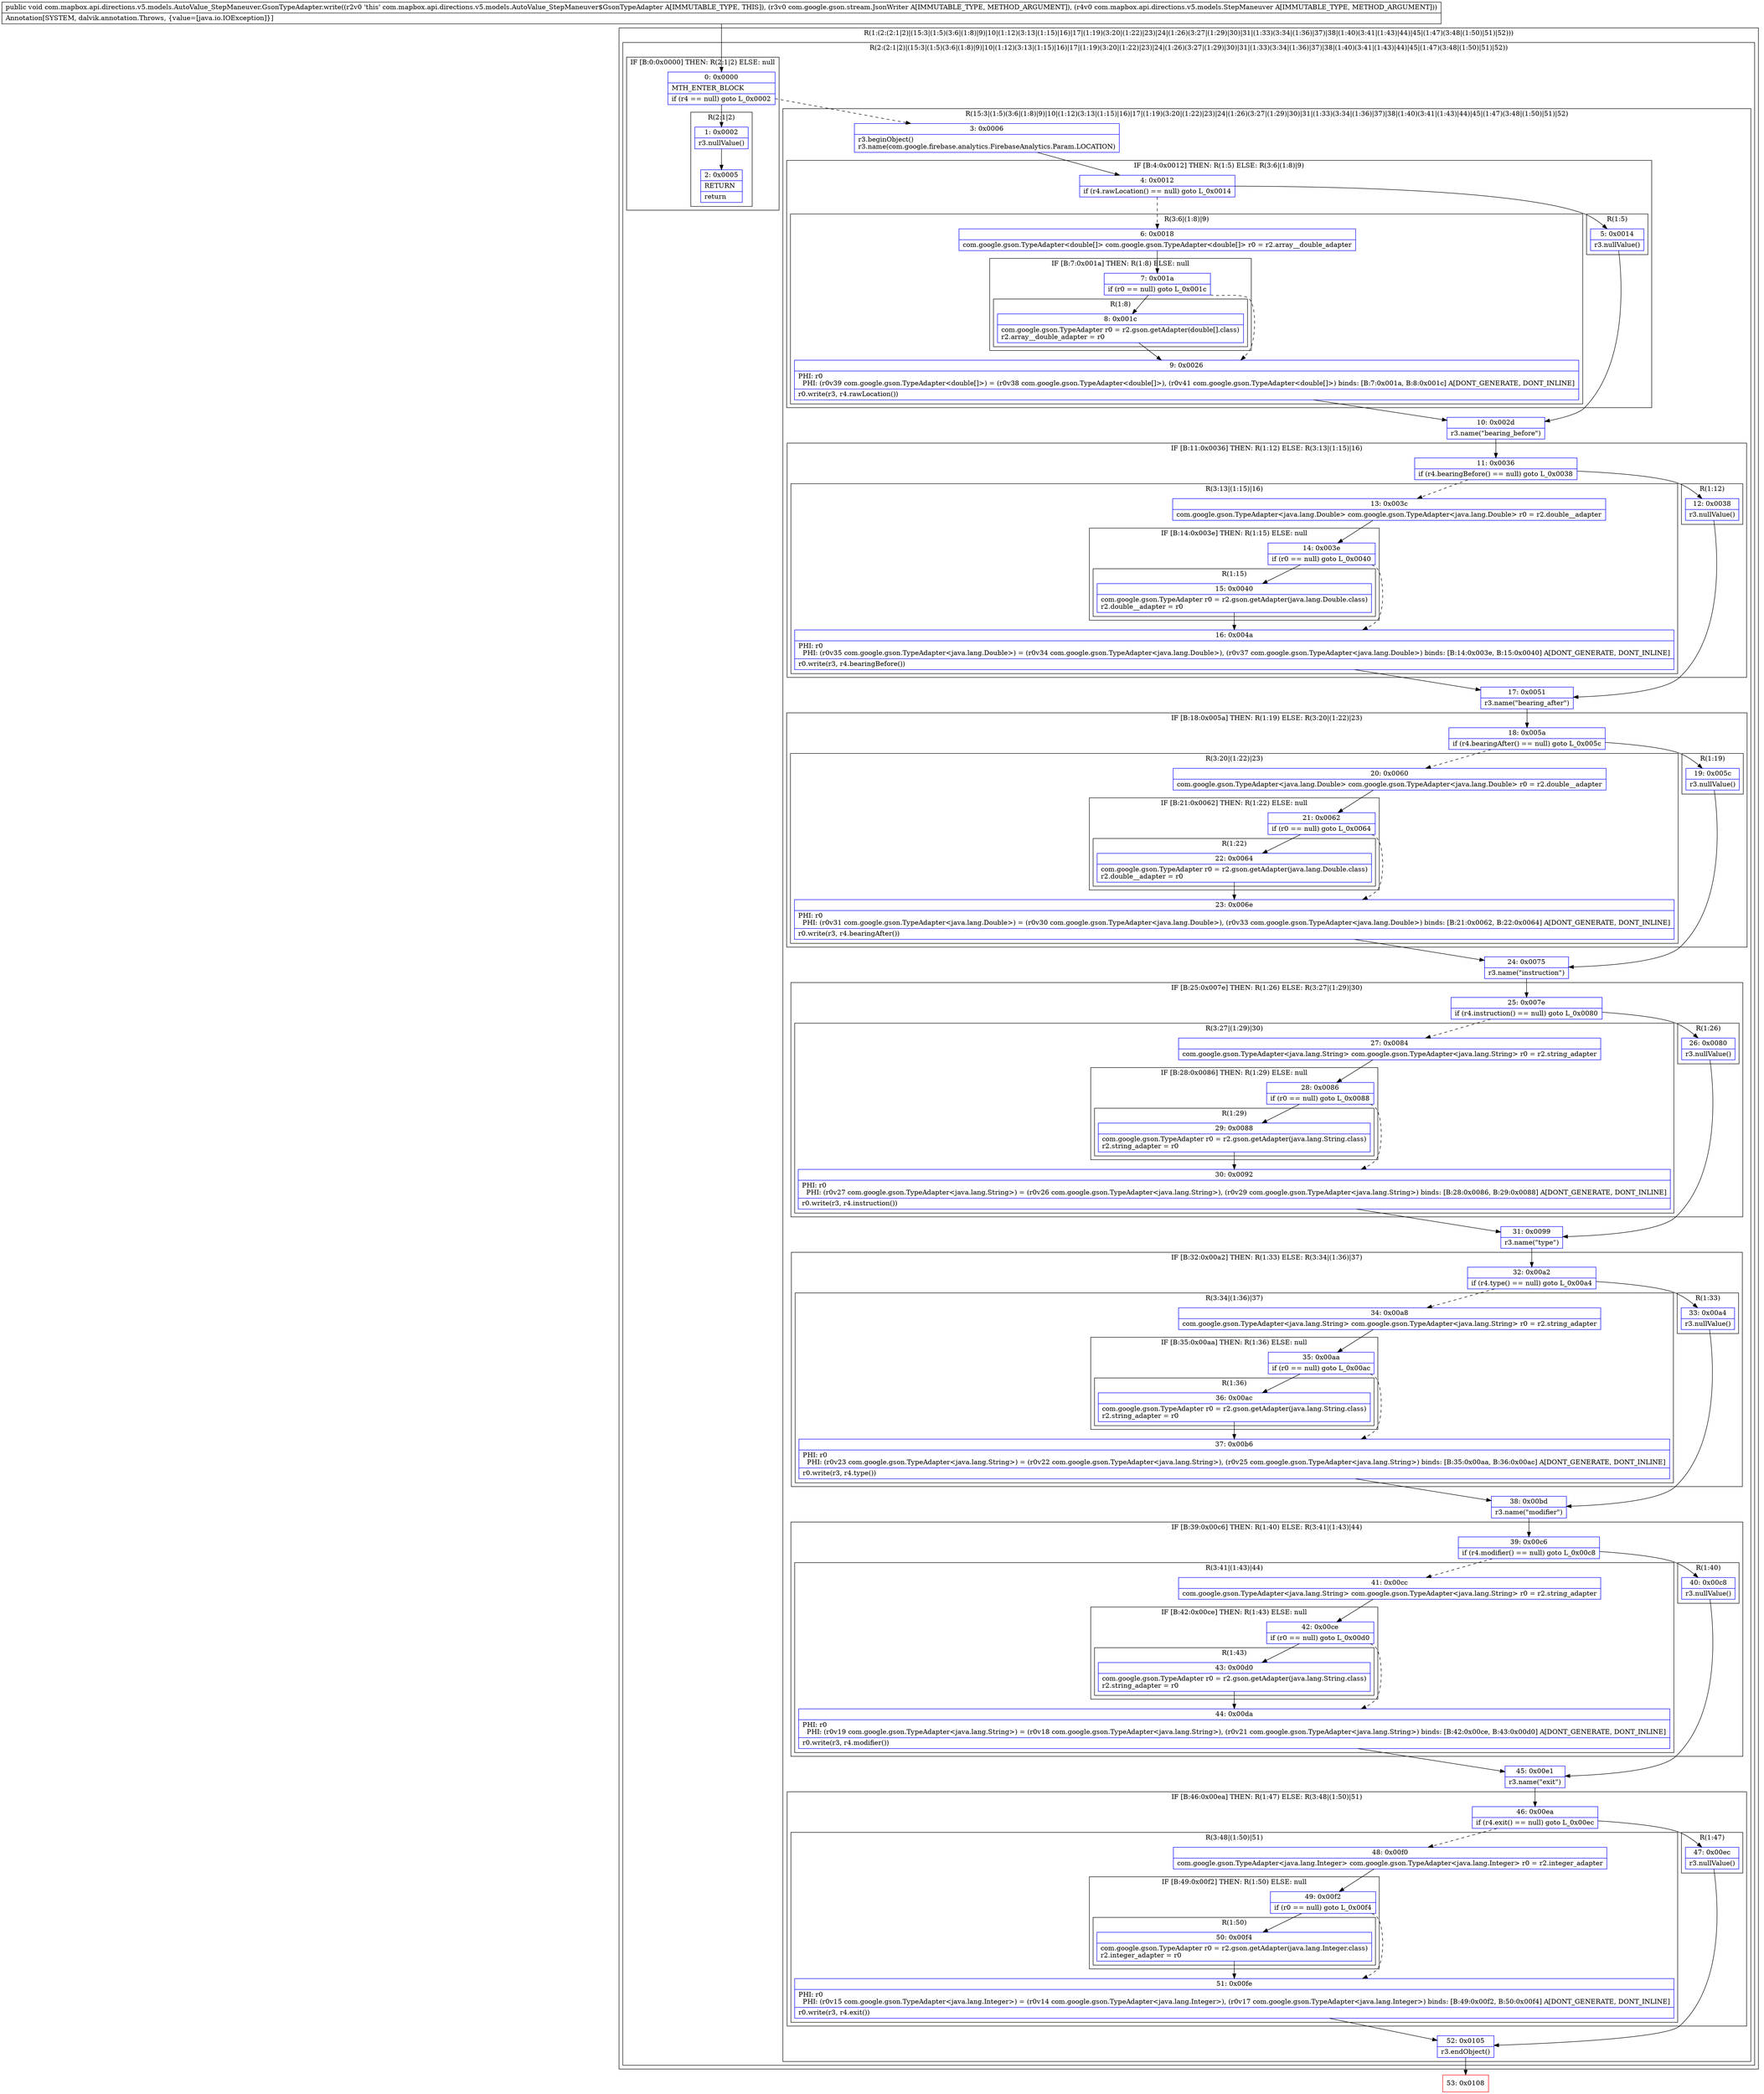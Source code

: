 digraph "CFG forcom.mapbox.api.directions.v5.models.AutoValue_StepManeuver.GsonTypeAdapter.write(Lcom\/google\/gson\/stream\/JsonWriter;Lcom\/mapbox\/api\/directions\/v5\/models\/StepManeuver;)V" {
subgraph cluster_Region_1849872231 {
label = "R(1:(2:(2:1|2)|(15:3|(1:5)(3:6|(1:8)|9)|10|(1:12)(3:13|(1:15)|16)|17|(1:19)(3:20|(1:22)|23)|24|(1:26)(3:27|(1:29)|30)|31|(1:33)(3:34|(1:36)|37)|38|(1:40)(3:41|(1:43)|44)|45|(1:47)(3:48|(1:50)|51)|52)))";
node [shape=record,color=blue];
subgraph cluster_Region_1917765158 {
label = "R(2:(2:1|2)|(15:3|(1:5)(3:6|(1:8)|9)|10|(1:12)(3:13|(1:15)|16)|17|(1:19)(3:20|(1:22)|23)|24|(1:26)(3:27|(1:29)|30)|31|(1:33)(3:34|(1:36)|37)|38|(1:40)(3:41|(1:43)|44)|45|(1:47)(3:48|(1:50)|51)|52))";
node [shape=record,color=blue];
subgraph cluster_IfRegion_1745406032 {
label = "IF [B:0:0x0000] THEN: R(2:1|2) ELSE: null";
node [shape=record,color=blue];
Node_0 [shape=record,label="{0\:\ 0x0000|MTH_ENTER_BLOCK\l|if (r4 == null) goto L_0x0002\l}"];
subgraph cluster_Region_808836939 {
label = "R(2:1|2)";
node [shape=record,color=blue];
Node_1 [shape=record,label="{1\:\ 0x0002|r3.nullValue()\l}"];
Node_2 [shape=record,label="{2\:\ 0x0005|RETURN\l|return\l}"];
}
}
subgraph cluster_Region_1223956445 {
label = "R(15:3|(1:5)(3:6|(1:8)|9)|10|(1:12)(3:13|(1:15)|16)|17|(1:19)(3:20|(1:22)|23)|24|(1:26)(3:27|(1:29)|30)|31|(1:33)(3:34|(1:36)|37)|38|(1:40)(3:41|(1:43)|44)|45|(1:47)(3:48|(1:50)|51)|52)";
node [shape=record,color=blue];
Node_3 [shape=record,label="{3\:\ 0x0006|r3.beginObject()\lr3.name(com.google.firebase.analytics.FirebaseAnalytics.Param.LOCATION)\l}"];
subgraph cluster_IfRegion_1284474643 {
label = "IF [B:4:0x0012] THEN: R(1:5) ELSE: R(3:6|(1:8)|9)";
node [shape=record,color=blue];
Node_4 [shape=record,label="{4\:\ 0x0012|if (r4.rawLocation() == null) goto L_0x0014\l}"];
subgraph cluster_Region_1651219610 {
label = "R(1:5)";
node [shape=record,color=blue];
Node_5 [shape=record,label="{5\:\ 0x0014|r3.nullValue()\l}"];
}
subgraph cluster_Region_1762910111 {
label = "R(3:6|(1:8)|9)";
node [shape=record,color=blue];
Node_6 [shape=record,label="{6\:\ 0x0018|com.google.gson.TypeAdapter\<double[]\> com.google.gson.TypeAdapter\<double[]\> r0 = r2.array__double_adapter\l}"];
subgraph cluster_IfRegion_39373876 {
label = "IF [B:7:0x001a] THEN: R(1:8) ELSE: null";
node [shape=record,color=blue];
Node_7 [shape=record,label="{7\:\ 0x001a|if (r0 == null) goto L_0x001c\l}"];
subgraph cluster_Region_1105093274 {
label = "R(1:8)";
node [shape=record,color=blue];
Node_8 [shape=record,label="{8\:\ 0x001c|com.google.gson.TypeAdapter r0 = r2.gson.getAdapter(double[].class)\lr2.array__double_adapter = r0\l}"];
}
}
Node_9 [shape=record,label="{9\:\ 0x0026|PHI: r0 \l  PHI: (r0v39 com.google.gson.TypeAdapter\<double[]\>) = (r0v38 com.google.gson.TypeAdapter\<double[]\>), (r0v41 com.google.gson.TypeAdapter\<double[]\>) binds: [B:7:0x001a, B:8:0x001c] A[DONT_GENERATE, DONT_INLINE]\l|r0.write(r3, r4.rawLocation())\l}"];
}
}
Node_10 [shape=record,label="{10\:\ 0x002d|r3.name(\"bearing_before\")\l}"];
subgraph cluster_IfRegion_2084231195 {
label = "IF [B:11:0x0036] THEN: R(1:12) ELSE: R(3:13|(1:15)|16)";
node [shape=record,color=blue];
Node_11 [shape=record,label="{11\:\ 0x0036|if (r4.bearingBefore() == null) goto L_0x0038\l}"];
subgraph cluster_Region_337146558 {
label = "R(1:12)";
node [shape=record,color=blue];
Node_12 [shape=record,label="{12\:\ 0x0038|r3.nullValue()\l}"];
}
subgraph cluster_Region_1590609266 {
label = "R(3:13|(1:15)|16)";
node [shape=record,color=blue];
Node_13 [shape=record,label="{13\:\ 0x003c|com.google.gson.TypeAdapter\<java.lang.Double\> com.google.gson.TypeAdapter\<java.lang.Double\> r0 = r2.double__adapter\l}"];
subgraph cluster_IfRegion_988399458 {
label = "IF [B:14:0x003e] THEN: R(1:15) ELSE: null";
node [shape=record,color=blue];
Node_14 [shape=record,label="{14\:\ 0x003e|if (r0 == null) goto L_0x0040\l}"];
subgraph cluster_Region_358274038 {
label = "R(1:15)";
node [shape=record,color=blue];
Node_15 [shape=record,label="{15\:\ 0x0040|com.google.gson.TypeAdapter r0 = r2.gson.getAdapter(java.lang.Double.class)\lr2.double__adapter = r0\l}"];
}
}
Node_16 [shape=record,label="{16\:\ 0x004a|PHI: r0 \l  PHI: (r0v35 com.google.gson.TypeAdapter\<java.lang.Double\>) = (r0v34 com.google.gson.TypeAdapter\<java.lang.Double\>), (r0v37 com.google.gson.TypeAdapter\<java.lang.Double\>) binds: [B:14:0x003e, B:15:0x0040] A[DONT_GENERATE, DONT_INLINE]\l|r0.write(r3, r4.bearingBefore())\l}"];
}
}
Node_17 [shape=record,label="{17\:\ 0x0051|r3.name(\"bearing_after\")\l}"];
subgraph cluster_IfRegion_606062641 {
label = "IF [B:18:0x005a] THEN: R(1:19) ELSE: R(3:20|(1:22)|23)";
node [shape=record,color=blue];
Node_18 [shape=record,label="{18\:\ 0x005a|if (r4.bearingAfter() == null) goto L_0x005c\l}"];
subgraph cluster_Region_447614820 {
label = "R(1:19)";
node [shape=record,color=blue];
Node_19 [shape=record,label="{19\:\ 0x005c|r3.nullValue()\l}"];
}
subgraph cluster_Region_915388959 {
label = "R(3:20|(1:22)|23)";
node [shape=record,color=blue];
Node_20 [shape=record,label="{20\:\ 0x0060|com.google.gson.TypeAdapter\<java.lang.Double\> com.google.gson.TypeAdapter\<java.lang.Double\> r0 = r2.double__adapter\l}"];
subgraph cluster_IfRegion_463013398 {
label = "IF [B:21:0x0062] THEN: R(1:22) ELSE: null";
node [shape=record,color=blue];
Node_21 [shape=record,label="{21\:\ 0x0062|if (r0 == null) goto L_0x0064\l}"];
subgraph cluster_Region_1183658533 {
label = "R(1:22)";
node [shape=record,color=blue];
Node_22 [shape=record,label="{22\:\ 0x0064|com.google.gson.TypeAdapter r0 = r2.gson.getAdapter(java.lang.Double.class)\lr2.double__adapter = r0\l}"];
}
}
Node_23 [shape=record,label="{23\:\ 0x006e|PHI: r0 \l  PHI: (r0v31 com.google.gson.TypeAdapter\<java.lang.Double\>) = (r0v30 com.google.gson.TypeAdapter\<java.lang.Double\>), (r0v33 com.google.gson.TypeAdapter\<java.lang.Double\>) binds: [B:21:0x0062, B:22:0x0064] A[DONT_GENERATE, DONT_INLINE]\l|r0.write(r3, r4.bearingAfter())\l}"];
}
}
Node_24 [shape=record,label="{24\:\ 0x0075|r3.name(\"instruction\")\l}"];
subgraph cluster_IfRegion_813626922 {
label = "IF [B:25:0x007e] THEN: R(1:26) ELSE: R(3:27|(1:29)|30)";
node [shape=record,color=blue];
Node_25 [shape=record,label="{25\:\ 0x007e|if (r4.instruction() == null) goto L_0x0080\l}"];
subgraph cluster_Region_1738866457 {
label = "R(1:26)";
node [shape=record,color=blue];
Node_26 [shape=record,label="{26\:\ 0x0080|r3.nullValue()\l}"];
}
subgraph cluster_Region_1725092871 {
label = "R(3:27|(1:29)|30)";
node [shape=record,color=blue];
Node_27 [shape=record,label="{27\:\ 0x0084|com.google.gson.TypeAdapter\<java.lang.String\> com.google.gson.TypeAdapter\<java.lang.String\> r0 = r2.string_adapter\l}"];
subgraph cluster_IfRegion_1119939157 {
label = "IF [B:28:0x0086] THEN: R(1:29) ELSE: null";
node [shape=record,color=blue];
Node_28 [shape=record,label="{28\:\ 0x0086|if (r0 == null) goto L_0x0088\l}"];
subgraph cluster_Region_2007326087 {
label = "R(1:29)";
node [shape=record,color=blue];
Node_29 [shape=record,label="{29\:\ 0x0088|com.google.gson.TypeAdapter r0 = r2.gson.getAdapter(java.lang.String.class)\lr2.string_adapter = r0\l}"];
}
}
Node_30 [shape=record,label="{30\:\ 0x0092|PHI: r0 \l  PHI: (r0v27 com.google.gson.TypeAdapter\<java.lang.String\>) = (r0v26 com.google.gson.TypeAdapter\<java.lang.String\>), (r0v29 com.google.gson.TypeAdapter\<java.lang.String\>) binds: [B:28:0x0086, B:29:0x0088] A[DONT_GENERATE, DONT_INLINE]\l|r0.write(r3, r4.instruction())\l}"];
}
}
Node_31 [shape=record,label="{31\:\ 0x0099|r3.name(\"type\")\l}"];
subgraph cluster_IfRegion_1025568156 {
label = "IF [B:32:0x00a2] THEN: R(1:33) ELSE: R(3:34|(1:36)|37)";
node [shape=record,color=blue];
Node_32 [shape=record,label="{32\:\ 0x00a2|if (r4.type() == null) goto L_0x00a4\l}"];
subgraph cluster_Region_1470038131 {
label = "R(1:33)";
node [shape=record,color=blue];
Node_33 [shape=record,label="{33\:\ 0x00a4|r3.nullValue()\l}"];
}
subgraph cluster_Region_1748974377 {
label = "R(3:34|(1:36)|37)";
node [shape=record,color=blue];
Node_34 [shape=record,label="{34\:\ 0x00a8|com.google.gson.TypeAdapter\<java.lang.String\> com.google.gson.TypeAdapter\<java.lang.String\> r0 = r2.string_adapter\l}"];
subgraph cluster_IfRegion_2011200353 {
label = "IF [B:35:0x00aa] THEN: R(1:36) ELSE: null";
node [shape=record,color=blue];
Node_35 [shape=record,label="{35\:\ 0x00aa|if (r0 == null) goto L_0x00ac\l}"];
subgraph cluster_Region_1700401487 {
label = "R(1:36)";
node [shape=record,color=blue];
Node_36 [shape=record,label="{36\:\ 0x00ac|com.google.gson.TypeAdapter r0 = r2.gson.getAdapter(java.lang.String.class)\lr2.string_adapter = r0\l}"];
}
}
Node_37 [shape=record,label="{37\:\ 0x00b6|PHI: r0 \l  PHI: (r0v23 com.google.gson.TypeAdapter\<java.lang.String\>) = (r0v22 com.google.gson.TypeAdapter\<java.lang.String\>), (r0v25 com.google.gson.TypeAdapter\<java.lang.String\>) binds: [B:35:0x00aa, B:36:0x00ac] A[DONT_GENERATE, DONT_INLINE]\l|r0.write(r3, r4.type())\l}"];
}
}
Node_38 [shape=record,label="{38\:\ 0x00bd|r3.name(\"modifier\")\l}"];
subgraph cluster_IfRegion_278360844 {
label = "IF [B:39:0x00c6] THEN: R(1:40) ELSE: R(3:41|(1:43)|44)";
node [shape=record,color=blue];
Node_39 [shape=record,label="{39\:\ 0x00c6|if (r4.modifier() == null) goto L_0x00c8\l}"];
subgraph cluster_Region_1351293488 {
label = "R(1:40)";
node [shape=record,color=blue];
Node_40 [shape=record,label="{40\:\ 0x00c8|r3.nullValue()\l}"];
}
subgraph cluster_Region_76627758 {
label = "R(3:41|(1:43)|44)";
node [shape=record,color=blue];
Node_41 [shape=record,label="{41\:\ 0x00cc|com.google.gson.TypeAdapter\<java.lang.String\> com.google.gson.TypeAdapter\<java.lang.String\> r0 = r2.string_adapter\l}"];
subgraph cluster_IfRegion_800572056 {
label = "IF [B:42:0x00ce] THEN: R(1:43) ELSE: null";
node [shape=record,color=blue];
Node_42 [shape=record,label="{42\:\ 0x00ce|if (r0 == null) goto L_0x00d0\l}"];
subgraph cluster_Region_1176147531 {
label = "R(1:43)";
node [shape=record,color=blue];
Node_43 [shape=record,label="{43\:\ 0x00d0|com.google.gson.TypeAdapter r0 = r2.gson.getAdapter(java.lang.String.class)\lr2.string_adapter = r0\l}"];
}
}
Node_44 [shape=record,label="{44\:\ 0x00da|PHI: r0 \l  PHI: (r0v19 com.google.gson.TypeAdapter\<java.lang.String\>) = (r0v18 com.google.gson.TypeAdapter\<java.lang.String\>), (r0v21 com.google.gson.TypeAdapter\<java.lang.String\>) binds: [B:42:0x00ce, B:43:0x00d0] A[DONT_GENERATE, DONT_INLINE]\l|r0.write(r3, r4.modifier())\l}"];
}
}
Node_45 [shape=record,label="{45\:\ 0x00e1|r3.name(\"exit\")\l}"];
subgraph cluster_IfRegion_1786597808 {
label = "IF [B:46:0x00ea] THEN: R(1:47) ELSE: R(3:48|(1:50)|51)";
node [shape=record,color=blue];
Node_46 [shape=record,label="{46\:\ 0x00ea|if (r4.exit() == null) goto L_0x00ec\l}"];
subgraph cluster_Region_1171146772 {
label = "R(1:47)";
node [shape=record,color=blue];
Node_47 [shape=record,label="{47\:\ 0x00ec|r3.nullValue()\l}"];
}
subgraph cluster_Region_680347783 {
label = "R(3:48|(1:50)|51)";
node [shape=record,color=blue];
Node_48 [shape=record,label="{48\:\ 0x00f0|com.google.gson.TypeAdapter\<java.lang.Integer\> com.google.gson.TypeAdapter\<java.lang.Integer\> r0 = r2.integer_adapter\l}"];
subgraph cluster_IfRegion_1666487156 {
label = "IF [B:49:0x00f2] THEN: R(1:50) ELSE: null";
node [shape=record,color=blue];
Node_49 [shape=record,label="{49\:\ 0x00f2|if (r0 == null) goto L_0x00f4\l}"];
subgraph cluster_Region_1325713432 {
label = "R(1:50)";
node [shape=record,color=blue];
Node_50 [shape=record,label="{50\:\ 0x00f4|com.google.gson.TypeAdapter r0 = r2.gson.getAdapter(java.lang.Integer.class)\lr2.integer_adapter = r0\l}"];
}
}
Node_51 [shape=record,label="{51\:\ 0x00fe|PHI: r0 \l  PHI: (r0v15 com.google.gson.TypeAdapter\<java.lang.Integer\>) = (r0v14 com.google.gson.TypeAdapter\<java.lang.Integer\>), (r0v17 com.google.gson.TypeAdapter\<java.lang.Integer\>) binds: [B:49:0x00f2, B:50:0x00f4] A[DONT_GENERATE, DONT_INLINE]\l|r0.write(r3, r4.exit())\l}"];
}
}
Node_52 [shape=record,label="{52\:\ 0x0105|r3.endObject()\l}"];
}
}
}
Node_53 [shape=record,color=red,label="{53\:\ 0x0108}"];
MethodNode[shape=record,label="{public void com.mapbox.api.directions.v5.models.AutoValue_StepManeuver.GsonTypeAdapter.write((r2v0 'this' com.mapbox.api.directions.v5.models.AutoValue_StepManeuver$GsonTypeAdapter A[IMMUTABLE_TYPE, THIS]), (r3v0 com.google.gson.stream.JsonWriter A[IMMUTABLE_TYPE, METHOD_ARGUMENT]), (r4v0 com.mapbox.api.directions.v5.models.StepManeuver A[IMMUTABLE_TYPE, METHOD_ARGUMENT]))  | Annotation[SYSTEM, dalvik.annotation.Throws, \{value=[java.io.IOException]\}]\l}"];
MethodNode -> Node_0;
Node_0 -> Node_1;
Node_0 -> Node_3[style=dashed];
Node_1 -> Node_2;
Node_3 -> Node_4;
Node_4 -> Node_5;
Node_4 -> Node_6[style=dashed];
Node_5 -> Node_10;
Node_6 -> Node_7;
Node_7 -> Node_8;
Node_7 -> Node_9[style=dashed];
Node_8 -> Node_9;
Node_9 -> Node_10;
Node_10 -> Node_11;
Node_11 -> Node_12;
Node_11 -> Node_13[style=dashed];
Node_12 -> Node_17;
Node_13 -> Node_14;
Node_14 -> Node_15;
Node_14 -> Node_16[style=dashed];
Node_15 -> Node_16;
Node_16 -> Node_17;
Node_17 -> Node_18;
Node_18 -> Node_19;
Node_18 -> Node_20[style=dashed];
Node_19 -> Node_24;
Node_20 -> Node_21;
Node_21 -> Node_22;
Node_21 -> Node_23[style=dashed];
Node_22 -> Node_23;
Node_23 -> Node_24;
Node_24 -> Node_25;
Node_25 -> Node_26;
Node_25 -> Node_27[style=dashed];
Node_26 -> Node_31;
Node_27 -> Node_28;
Node_28 -> Node_29;
Node_28 -> Node_30[style=dashed];
Node_29 -> Node_30;
Node_30 -> Node_31;
Node_31 -> Node_32;
Node_32 -> Node_33;
Node_32 -> Node_34[style=dashed];
Node_33 -> Node_38;
Node_34 -> Node_35;
Node_35 -> Node_36;
Node_35 -> Node_37[style=dashed];
Node_36 -> Node_37;
Node_37 -> Node_38;
Node_38 -> Node_39;
Node_39 -> Node_40;
Node_39 -> Node_41[style=dashed];
Node_40 -> Node_45;
Node_41 -> Node_42;
Node_42 -> Node_43;
Node_42 -> Node_44[style=dashed];
Node_43 -> Node_44;
Node_44 -> Node_45;
Node_45 -> Node_46;
Node_46 -> Node_47;
Node_46 -> Node_48[style=dashed];
Node_47 -> Node_52;
Node_48 -> Node_49;
Node_49 -> Node_50;
Node_49 -> Node_51[style=dashed];
Node_50 -> Node_51;
Node_51 -> Node_52;
Node_52 -> Node_53;
}

